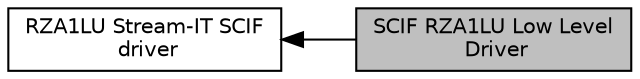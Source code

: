 digraph "SCIF RZA1LU Low Level Driver"
{
  edge [fontname="Helvetica",fontsize="10",labelfontname="Helvetica",labelfontsize="10"];
  node [fontname="Helvetica",fontsize="10",shape=box];
  rankdir=LR;
  Node2 [label="RZA1LU Stream-IT SCIF\l driver",height=0.2,width=0.4,color="black", fillcolor="white", style="filled",URL="$d9/de8/group__R__SW__PKG__93__SCIF__API.html",tooltip="This interface provides access to the Serial SCIF peripheral on the RZA1LU Stream-IT board...."];
  Node1 [label="SCIF RZA1LU Low Level\l Driver",height=0.2,width=0.4,color="black", fillcolor="grey75", style="filled", fontcolor="black",tooltip="The API for the low level SCIF driver."];
  Node2->Node1 [shape=plaintext, dir="back", style="solid"];
}
